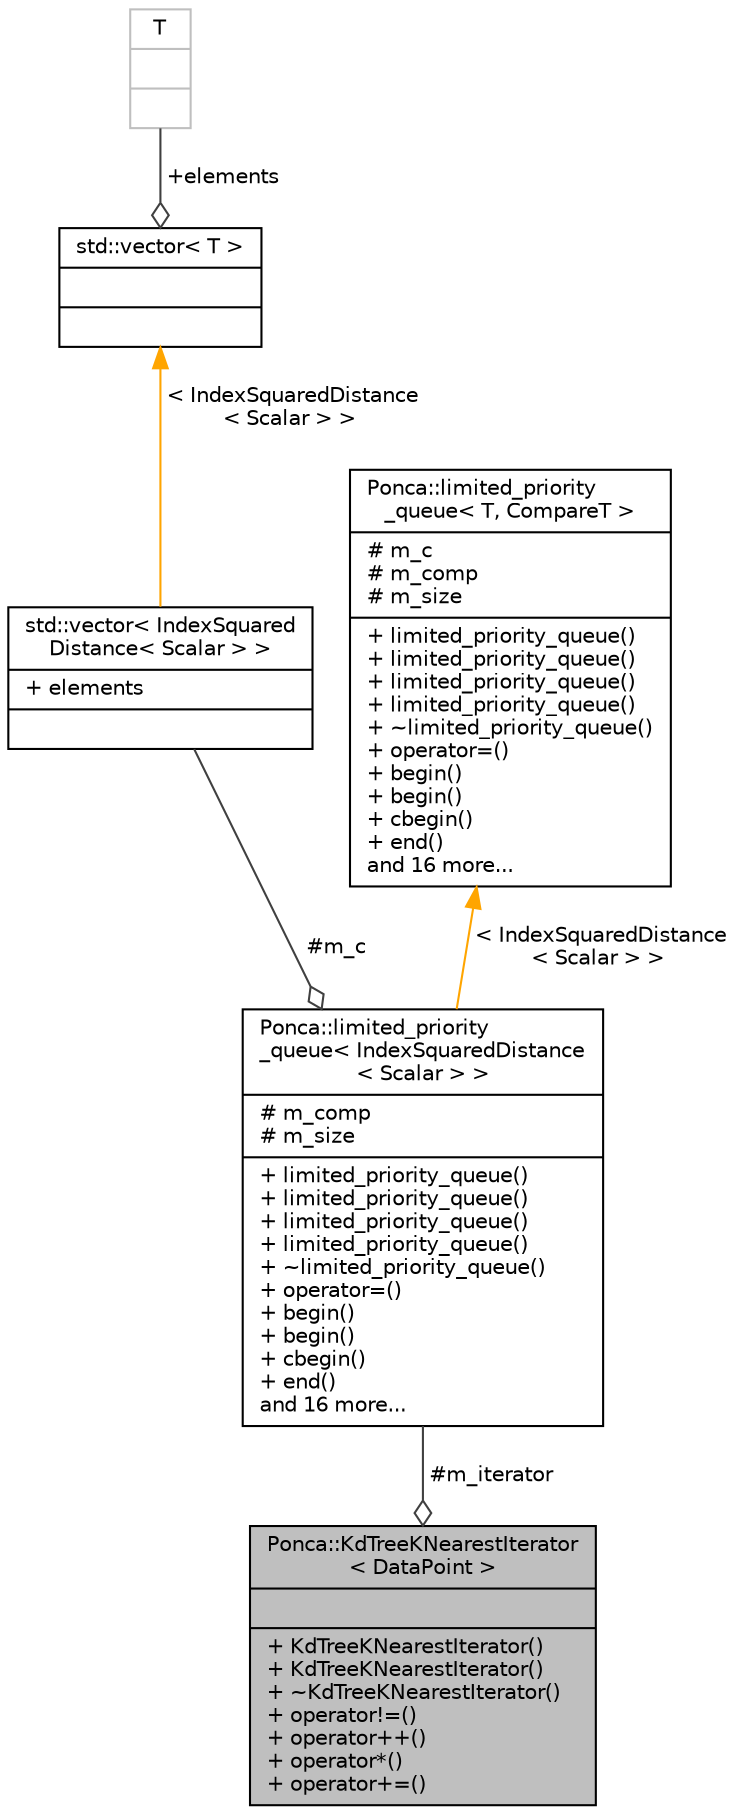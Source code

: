 digraph "Ponca::KdTreeKNearestIterator&lt; DataPoint &gt;"
{
 // INTERACTIVE_SVG=YES
 // LATEX_PDF_SIZE
  bgcolor="transparent";
  edge [fontname="Helvetica",fontsize="10",labelfontname="Helvetica",labelfontsize="10"];
  node [fontname="Helvetica",fontsize="10",shape=record];
  Node1 [label="{Ponca::KdTreeKNearestIterator\l\< DataPoint \>\n||+ KdTreeKNearestIterator()\l+ KdTreeKNearestIterator()\l+ ~KdTreeKNearestIterator()\l+ operator!=()\l+ operator++()\l+ operator*()\l+ operator+=()\l}",height=0.2,width=0.4,color="black", fillcolor="grey75", style="filled", fontcolor="black",tooltip=" "];
  Node2 -> Node1 [color="grey25",fontsize="10",style="solid",label=" #m_iterator" ,arrowhead="odiamond",fontname="Helvetica"];
  Node2 [label="{Ponca::limited_priority\l_queue\< IndexSquaredDistance\l\< Scalar \> \>\n|# m_comp\l# m_size\l|+ limited_priority_queue()\l+ limited_priority_queue()\l+ limited_priority_queue()\l+ limited_priority_queue()\l+ ~limited_priority_queue()\l+ operator=()\l+ begin()\l+ begin()\l+ cbegin()\l+ end()\land 16 more...\l}",height=0.2,width=0.4,color="black",URL="$group__common.html",tooltip=" "];
  Node3 -> Node2 [color="grey25",fontsize="10",style="solid",label=" #m_c" ,arrowhead="odiamond",fontname="Helvetica"];
  Node3 [label="{std::vector\< IndexSquared\lDistance\< Scalar \> \>\n|+ elements\l|}",height=0.2,width=0.4,color="black",tooltip=" "];
  Node4 -> Node3 [dir="back",color="orange",fontsize="10",style="solid",label=" \< IndexSquaredDistance\l\< Scalar \> \>" ,fontname="Helvetica"];
  Node4 [label="{std::vector\< T \>\n||}",height=0.2,width=0.4,color="black",tooltip=" "];
  Node5 -> Node4 [color="grey25",fontsize="10",style="solid",label=" +elements" ,arrowhead="odiamond",fontname="Helvetica"];
  Node5 [label="{T\n||}",height=0.2,width=0.4,color="grey75",tooltip=" "];
  Node6 -> Node2 [dir="back",color="orange",fontsize="10",style="solid",label=" \< IndexSquaredDistance\l\< Scalar \> \>" ,fontname="Helvetica"];
  Node6 [label="{Ponca::limited_priority\l_queue\< T, CompareT \>\n|# m_c\l# m_comp\l# m_size\l|+ limited_priority_queue()\l+ limited_priority_queue()\l+ limited_priority_queue()\l+ limited_priority_queue()\l+ ~limited_priority_queue()\l+ operator=()\l+ begin()\l+ begin()\l+ cbegin()\l+ end()\land 16 more...\l}",height=0.2,width=0.4,color="black",URL="$group__common.html#classPonca_1_1limited__priority__queue",tooltip="The limited_priority_queue class is similar to std::priority_queue but has a limited capacity and han..."];
}
